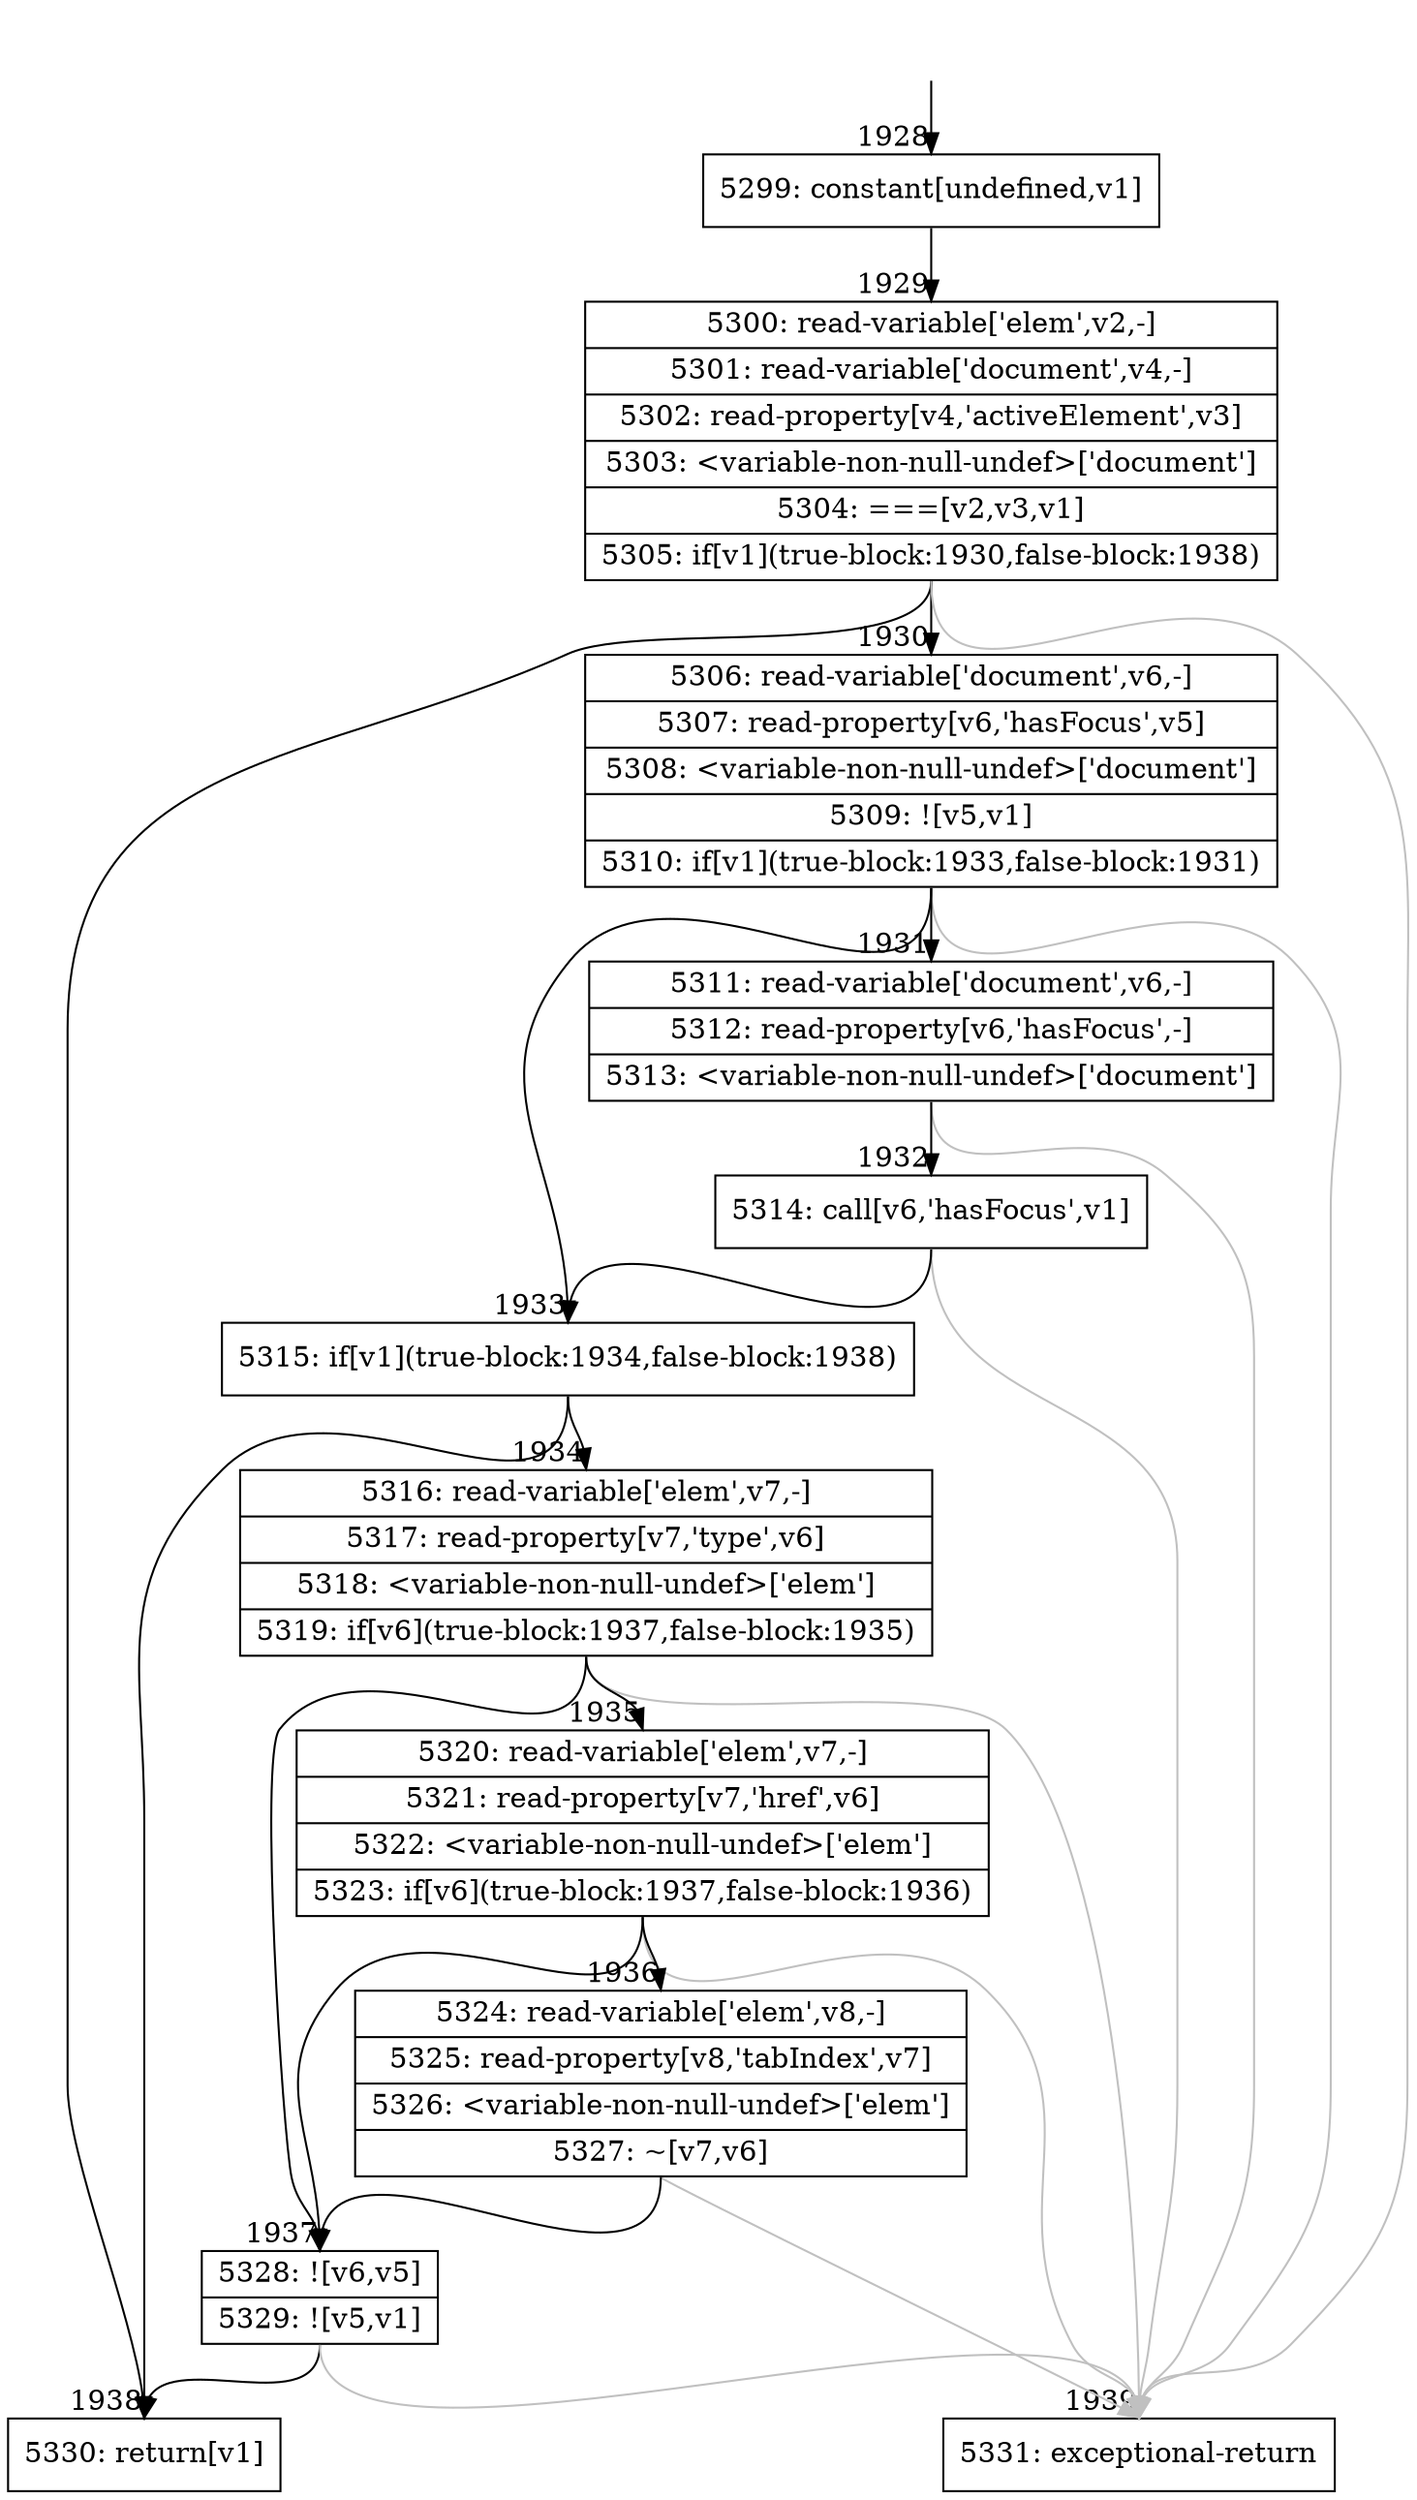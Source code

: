 digraph {
rankdir="TD"
BB_entry132[shape=none,label=""];
BB_entry132 -> BB1928 [tailport=s, headport=n, headlabel="    1928"]
BB1928 [shape=record label="{5299: constant[undefined,v1]}" ] 
BB1928 -> BB1929 [tailport=s, headport=n, headlabel="      1929"]
BB1929 [shape=record label="{5300: read-variable['elem',v2,-]|5301: read-variable['document',v4,-]|5302: read-property[v4,'activeElement',v3]|5303: \<variable-non-null-undef\>['document']|5304: ===[v2,v3,v1]|5305: if[v1](true-block:1930,false-block:1938)}" ] 
BB1929 -> BB1938 [tailport=s, headport=n, headlabel="      1938"]
BB1929 -> BB1930 [tailport=s, headport=n, headlabel="      1930"]
BB1929 -> BB1939 [tailport=s, headport=n, color=gray, headlabel="      1939"]
BB1930 [shape=record label="{5306: read-variable['document',v6,-]|5307: read-property[v6,'hasFocus',v5]|5308: \<variable-non-null-undef\>['document']|5309: ![v5,v1]|5310: if[v1](true-block:1933,false-block:1931)}" ] 
BB1930 -> BB1933 [tailport=s, headport=n, headlabel="      1933"]
BB1930 -> BB1931 [tailport=s, headport=n, headlabel="      1931"]
BB1930 -> BB1939 [tailport=s, headport=n, color=gray]
BB1931 [shape=record label="{5311: read-variable['document',v6,-]|5312: read-property[v6,'hasFocus',-]|5313: \<variable-non-null-undef\>['document']}" ] 
BB1931 -> BB1932 [tailport=s, headport=n, headlabel="      1932"]
BB1931 -> BB1939 [tailport=s, headport=n, color=gray]
BB1932 [shape=record label="{5314: call[v6,'hasFocus',v1]}" ] 
BB1932 -> BB1933 [tailport=s, headport=n]
BB1932 -> BB1939 [tailport=s, headport=n, color=gray]
BB1933 [shape=record label="{5315: if[v1](true-block:1934,false-block:1938)}" ] 
BB1933 -> BB1938 [tailport=s, headport=n]
BB1933 -> BB1934 [tailport=s, headport=n, headlabel="      1934"]
BB1934 [shape=record label="{5316: read-variable['elem',v7,-]|5317: read-property[v7,'type',v6]|5318: \<variable-non-null-undef\>['elem']|5319: if[v6](true-block:1937,false-block:1935)}" ] 
BB1934 -> BB1937 [tailport=s, headport=n, headlabel="      1937"]
BB1934 -> BB1935 [tailport=s, headport=n, headlabel="      1935"]
BB1934 -> BB1939 [tailport=s, headport=n, color=gray]
BB1935 [shape=record label="{5320: read-variable['elem',v7,-]|5321: read-property[v7,'href',v6]|5322: \<variable-non-null-undef\>['elem']|5323: if[v6](true-block:1937,false-block:1936)}" ] 
BB1935 -> BB1937 [tailport=s, headport=n]
BB1935 -> BB1936 [tailport=s, headport=n, headlabel="      1936"]
BB1935 -> BB1939 [tailport=s, headport=n, color=gray]
BB1936 [shape=record label="{5324: read-variable['elem',v8,-]|5325: read-property[v8,'tabIndex',v7]|5326: \<variable-non-null-undef\>['elem']|5327: ~[v7,v6]}" ] 
BB1936 -> BB1937 [tailport=s, headport=n]
BB1936 -> BB1939 [tailport=s, headport=n, color=gray]
BB1937 [shape=record label="{5328: ![v6,v5]|5329: ![v5,v1]}" ] 
BB1937 -> BB1938 [tailport=s, headport=n]
BB1937 -> BB1939 [tailport=s, headport=n, color=gray]
BB1938 [shape=record label="{5330: return[v1]}" ] 
BB1939 [shape=record label="{5331: exceptional-return}" ] 
}
